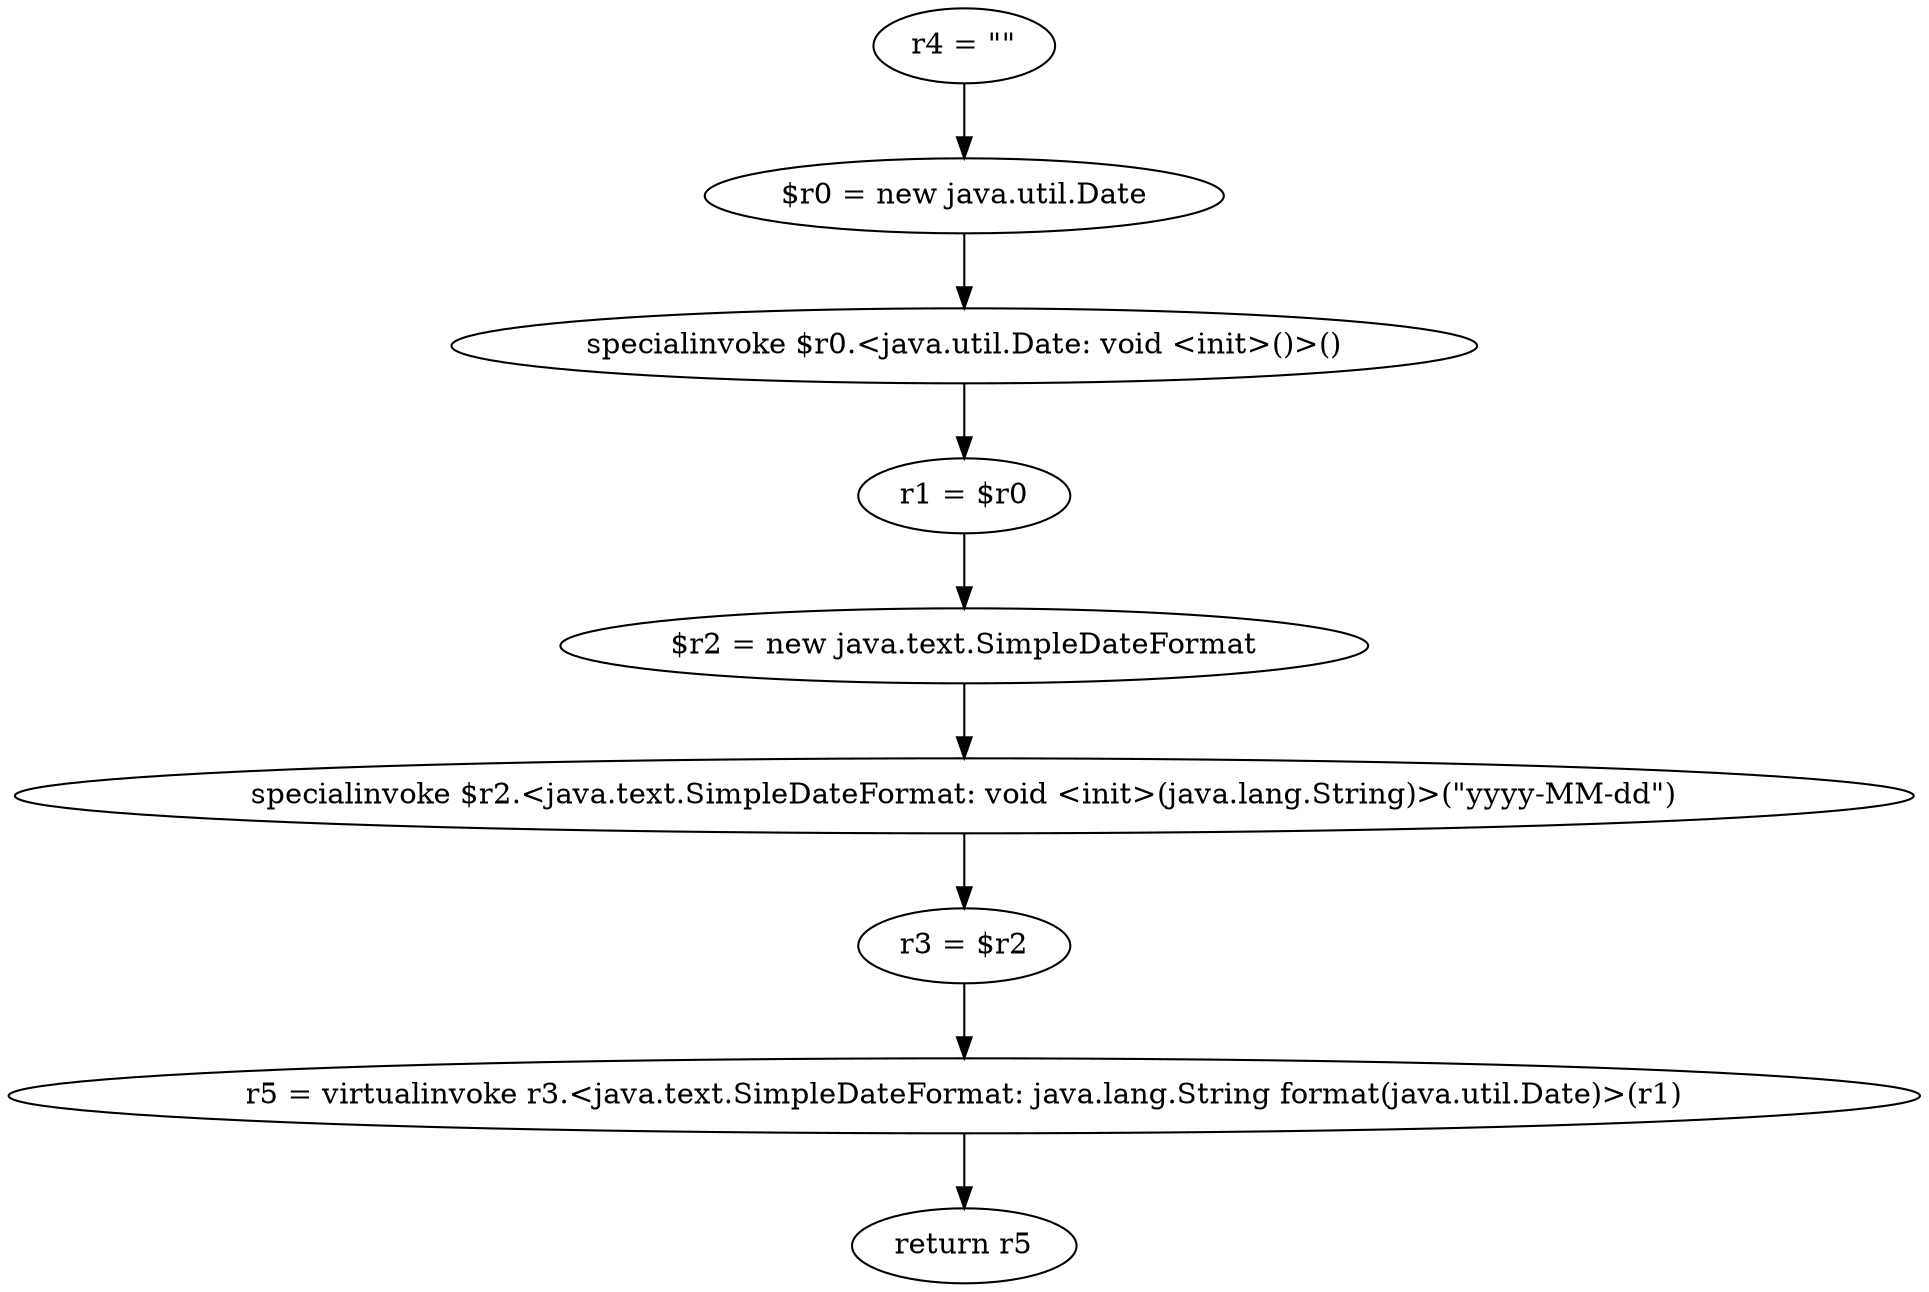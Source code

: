 digraph "unitGraph" {
    "r4 = \"\""
    "$r0 = new java.util.Date"
    "specialinvoke $r0.<java.util.Date: void <init>()>()"
    "r1 = $r0"
    "$r2 = new java.text.SimpleDateFormat"
    "specialinvoke $r2.<java.text.SimpleDateFormat: void <init>(java.lang.String)>(\"yyyy-MM-dd\")"
    "r3 = $r2"
    "r5 = virtualinvoke r3.<java.text.SimpleDateFormat: java.lang.String format(java.util.Date)>(r1)"
    "return r5"
    "r4 = \"\""->"$r0 = new java.util.Date";
    "$r0 = new java.util.Date"->"specialinvoke $r0.<java.util.Date: void <init>()>()";
    "specialinvoke $r0.<java.util.Date: void <init>()>()"->"r1 = $r0";
    "r1 = $r0"->"$r2 = new java.text.SimpleDateFormat";
    "$r2 = new java.text.SimpleDateFormat"->"specialinvoke $r2.<java.text.SimpleDateFormat: void <init>(java.lang.String)>(\"yyyy-MM-dd\")";
    "specialinvoke $r2.<java.text.SimpleDateFormat: void <init>(java.lang.String)>(\"yyyy-MM-dd\")"->"r3 = $r2";
    "r3 = $r2"->"r5 = virtualinvoke r3.<java.text.SimpleDateFormat: java.lang.String format(java.util.Date)>(r1)";
    "r5 = virtualinvoke r3.<java.text.SimpleDateFormat: java.lang.String format(java.util.Date)>(r1)"->"return r5";
}
